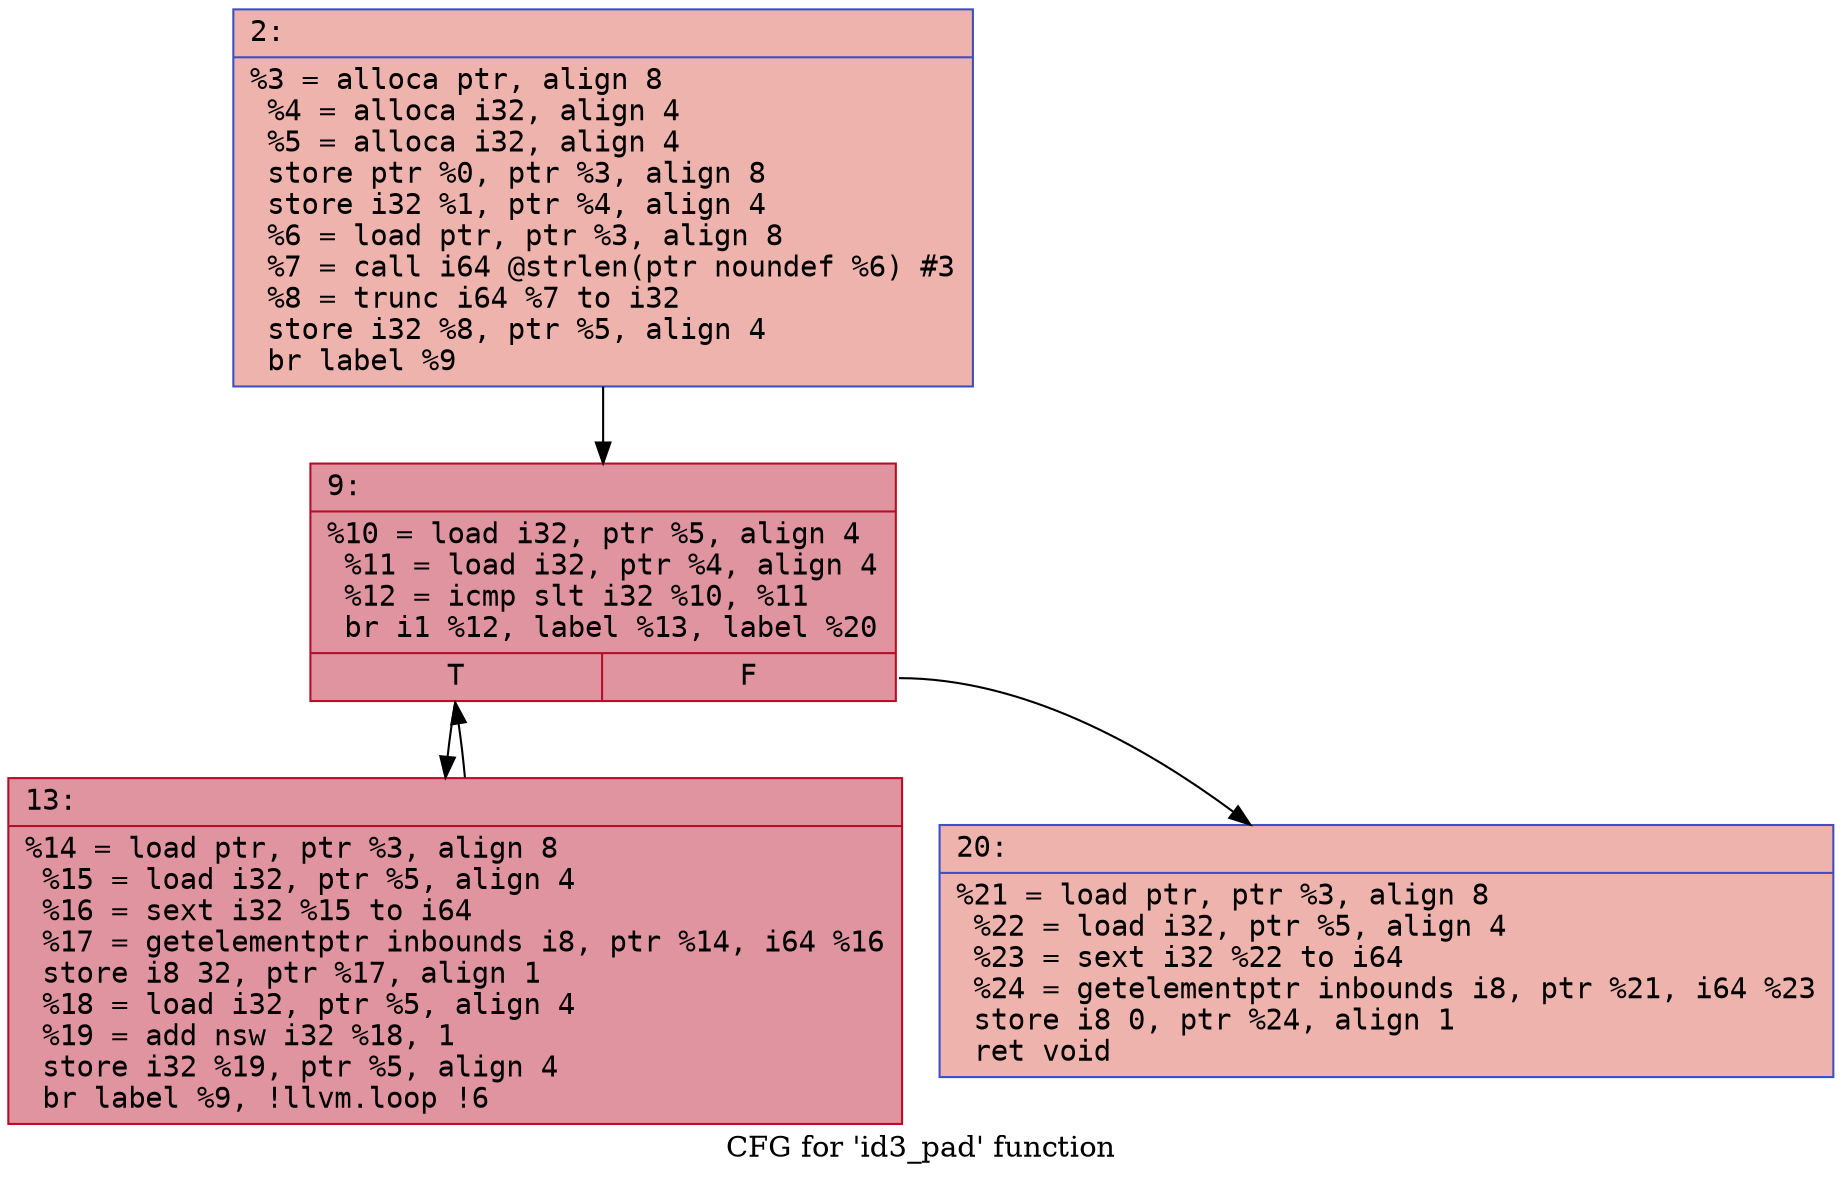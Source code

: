 digraph "CFG for 'id3_pad' function" {
	label="CFG for 'id3_pad' function";

	Node0x600000a442d0 [shape=record,color="#3d50c3ff", style=filled, fillcolor="#d6524470" fontname="Courier",label="{2:\l|  %3 = alloca ptr, align 8\l  %4 = alloca i32, align 4\l  %5 = alloca i32, align 4\l  store ptr %0, ptr %3, align 8\l  store i32 %1, ptr %4, align 4\l  %6 = load ptr, ptr %3, align 8\l  %7 = call i64 @strlen(ptr noundef %6) #3\l  %8 = trunc i64 %7 to i32\l  store i32 %8, ptr %5, align 4\l  br label %9\l}"];
	Node0x600000a442d0 -> Node0x600000a44320[tooltip="2 -> 9\nProbability 100.00%" ];
	Node0x600000a44320 [shape=record,color="#b70d28ff", style=filled, fillcolor="#b70d2870" fontname="Courier",label="{9:\l|  %10 = load i32, ptr %5, align 4\l  %11 = load i32, ptr %4, align 4\l  %12 = icmp slt i32 %10, %11\l  br i1 %12, label %13, label %20\l|{<s0>T|<s1>F}}"];
	Node0x600000a44320:s0 -> Node0x600000a44370[tooltip="9 -> 13\nProbability 96.88%" ];
	Node0x600000a44320:s1 -> Node0x600000a443c0[tooltip="9 -> 20\nProbability 3.12%" ];
	Node0x600000a44370 [shape=record,color="#b70d28ff", style=filled, fillcolor="#b70d2870" fontname="Courier",label="{13:\l|  %14 = load ptr, ptr %3, align 8\l  %15 = load i32, ptr %5, align 4\l  %16 = sext i32 %15 to i64\l  %17 = getelementptr inbounds i8, ptr %14, i64 %16\l  store i8 32, ptr %17, align 1\l  %18 = load i32, ptr %5, align 4\l  %19 = add nsw i32 %18, 1\l  store i32 %19, ptr %5, align 4\l  br label %9, !llvm.loop !6\l}"];
	Node0x600000a44370 -> Node0x600000a44320[tooltip="13 -> 9\nProbability 100.00%" ];
	Node0x600000a443c0 [shape=record,color="#3d50c3ff", style=filled, fillcolor="#d6524470" fontname="Courier",label="{20:\l|  %21 = load ptr, ptr %3, align 8\l  %22 = load i32, ptr %5, align 4\l  %23 = sext i32 %22 to i64\l  %24 = getelementptr inbounds i8, ptr %21, i64 %23\l  store i8 0, ptr %24, align 1\l  ret void\l}"];
}
